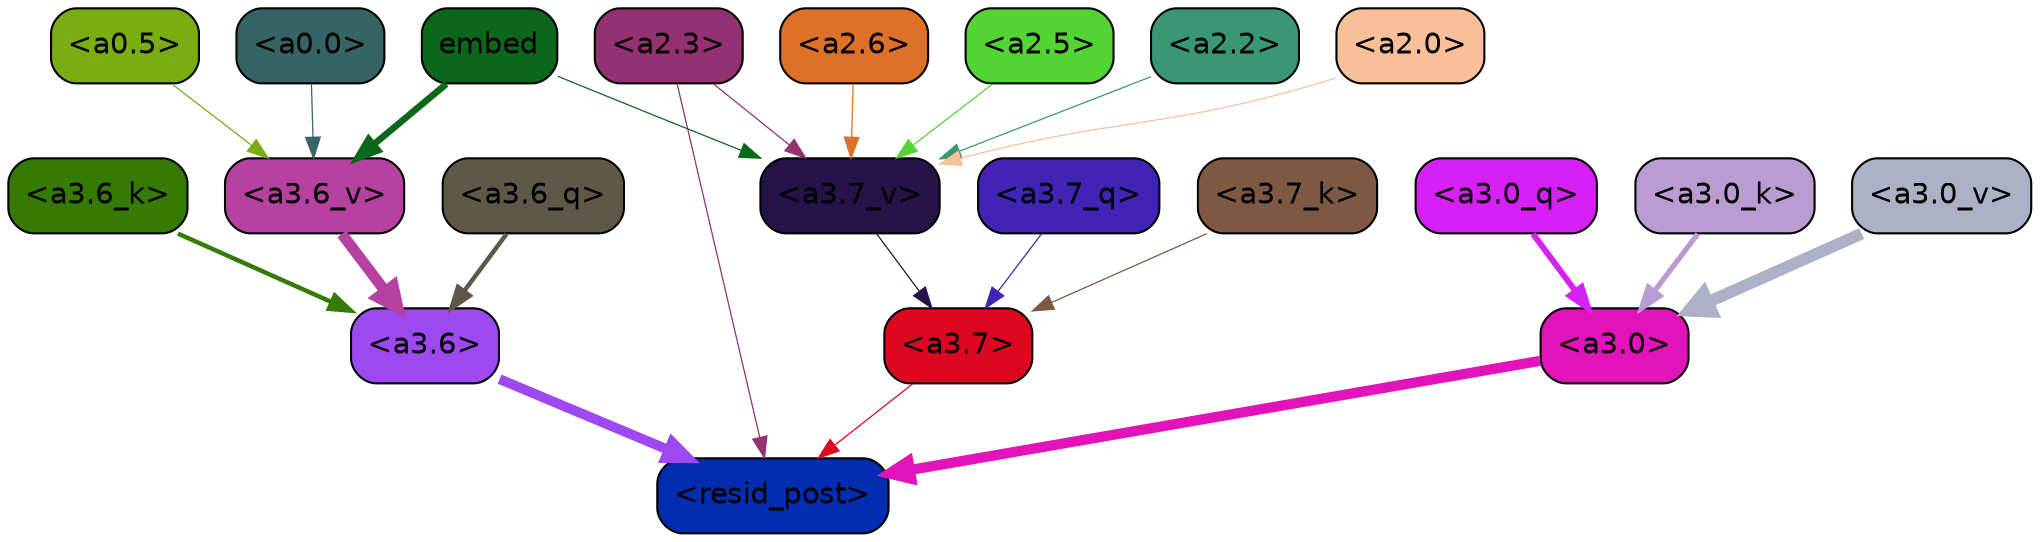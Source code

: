 strict digraph "" {
	graph [bgcolor=transparent,
		layout=dot,
		overlap=false,
		splines=true
	];
	"<a3.7>"	[color=black,
		fillcolor="#dd0720",
		fontname=Helvetica,
		shape=box,
		style="filled, rounded"];
	"<resid_post>"	[color=black,
		fillcolor="#022db0",
		fontname=Helvetica,
		shape=box,
		style="filled, rounded"];
	"<a3.7>" -> "<resid_post>"	[color="#dd0720",
		penwidth=0.6];
	"<a3.6>"	[color=black,
		fillcolor="#9d48f1",
		fontname=Helvetica,
		shape=box,
		style="filled, rounded"];
	"<a3.6>" -> "<resid_post>"	[color="#9d48f1",
		penwidth=4.746312499046326];
	"<a3.0>"	[color=black,
		fillcolor="#e113b9",
		fontname=Helvetica,
		shape=box,
		style="filled, rounded"];
	"<a3.0>" -> "<resid_post>"	[color="#e113b9",
		penwidth=4.896343111991882];
	"<a2.3>"	[color=black,
		fillcolor="#933172",
		fontname=Helvetica,
		shape=box,
		style="filled, rounded"];
	"<a2.3>" -> "<resid_post>"	[color="#933172",
		penwidth=0.6];
	"<a3.7_v>"	[color=black,
		fillcolor="#261349",
		fontname=Helvetica,
		shape=box,
		style="filled, rounded"];
	"<a2.3>" -> "<a3.7_v>"	[color="#933172",
		penwidth=0.6];
	"<a3.7_q>"	[color=black,
		fillcolor="#4124b6",
		fontname=Helvetica,
		shape=box,
		style="filled, rounded"];
	"<a3.7_q>" -> "<a3.7>"	[color="#4124b6",
		penwidth=0.6];
	"<a3.6_q>"	[color=black,
		fillcolor="#5e5847",
		fontname=Helvetica,
		shape=box,
		style="filled, rounded"];
	"<a3.6_q>" -> "<a3.6>"	[color="#5e5847",
		penwidth=2.160832464694977];
	"<a3.0_q>"	[color=black,
		fillcolor="#d720f6",
		fontname=Helvetica,
		shape=box,
		style="filled, rounded"];
	"<a3.0_q>" -> "<a3.0>"	[color="#d720f6",
		penwidth=2.870753765106201];
	"<a3.7_k>"	[color=black,
		fillcolor="#7d5842",
		fontname=Helvetica,
		shape=box,
		style="filled, rounded"];
	"<a3.7_k>" -> "<a3.7>"	[color="#7d5842",
		penwidth=0.6];
	"<a3.6_k>"	[color=black,
		fillcolor="#357a02",
		fontname=Helvetica,
		shape=box,
		style="filled, rounded"];
	"<a3.6_k>" -> "<a3.6>"	[color="#357a02",
		penwidth=2.13908451795578];
	"<a3.0_k>"	[color=black,
		fillcolor="#ba9bd2",
		fontname=Helvetica,
		shape=box,
		style="filled, rounded"];
	"<a3.0_k>" -> "<a3.0>"	[color="#ba9bd2",
		penwidth=2.520303964614868];
	"<a3.7_v>" -> "<a3.7>"	[color="#261349",
		penwidth=0.6];
	"<a3.6_v>"	[color=black,
		fillcolor="#b741a1",
		fontname=Helvetica,
		shape=box,
		style="filled, rounded"];
	"<a3.6_v>" -> "<a3.6>"	[color="#b741a1",
		penwidth=5.297133803367615];
	"<a3.0_v>"	[color=black,
		fillcolor="#adb1c7",
		fontname=Helvetica,
		shape=box,
		style="filled, rounded"];
	"<a3.0_v>" -> "<a3.0>"	[color="#adb1c7",
		penwidth=5.680712580680847];
	"<a2.6>"	[color=black,
		fillcolor="#dd7128",
		fontname=Helvetica,
		shape=box,
		style="filled, rounded"];
	"<a2.6>" -> "<a3.7_v>"	[color="#dd7128",
		penwidth=0.6];
	"<a2.5>"	[color=black,
		fillcolor="#54d335",
		fontname=Helvetica,
		shape=box,
		style="filled, rounded"];
	"<a2.5>" -> "<a3.7_v>"	[color="#54d335",
		penwidth=0.6];
	"<a2.2>"	[color=black,
		fillcolor="#399776",
		fontname=Helvetica,
		shape=box,
		style="filled, rounded"];
	"<a2.2>" -> "<a3.7_v>"	[color="#399776",
		penwidth=0.6];
	"<a2.0>"	[color=black,
		fillcolor="#f7c099",
		fontname=Helvetica,
		shape=box,
		style="filled, rounded"];
	"<a2.0>" -> "<a3.7_v>"	[color="#f7c099",
		penwidth=0.6];
	embed	[color=black,
		fillcolor="#0b671a",
		fontname=Helvetica,
		shape=box,
		style="filled, rounded"];
	embed -> "<a3.7_v>"	[color="#0b671a",
		penwidth=0.6];
	embed -> "<a3.6_v>"	[color="#0b671a",
		penwidth=3.1766927242279053];
	"<a0.5>"	[color=black,
		fillcolor="#7aad12",
		fontname=Helvetica,
		shape=box,
		style="filled, rounded"];
	"<a0.5>" -> "<a3.6_v>"	[color="#7aad12",
		penwidth=0.6];
	"<a0.0>"	[color=black,
		fillcolor="#356465",
		fontname=Helvetica,
		shape=box,
		style="filled, rounded"];
	"<a0.0>" -> "<a3.6_v>"	[color="#356465",
		penwidth=0.6];
}
